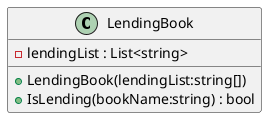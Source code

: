 @startuml
class LendingBook {
    - lendingList : List<string>
    + LendingBook(lendingList:string[])
    + IsLending(bookName:string) : bool
}
@enduml
